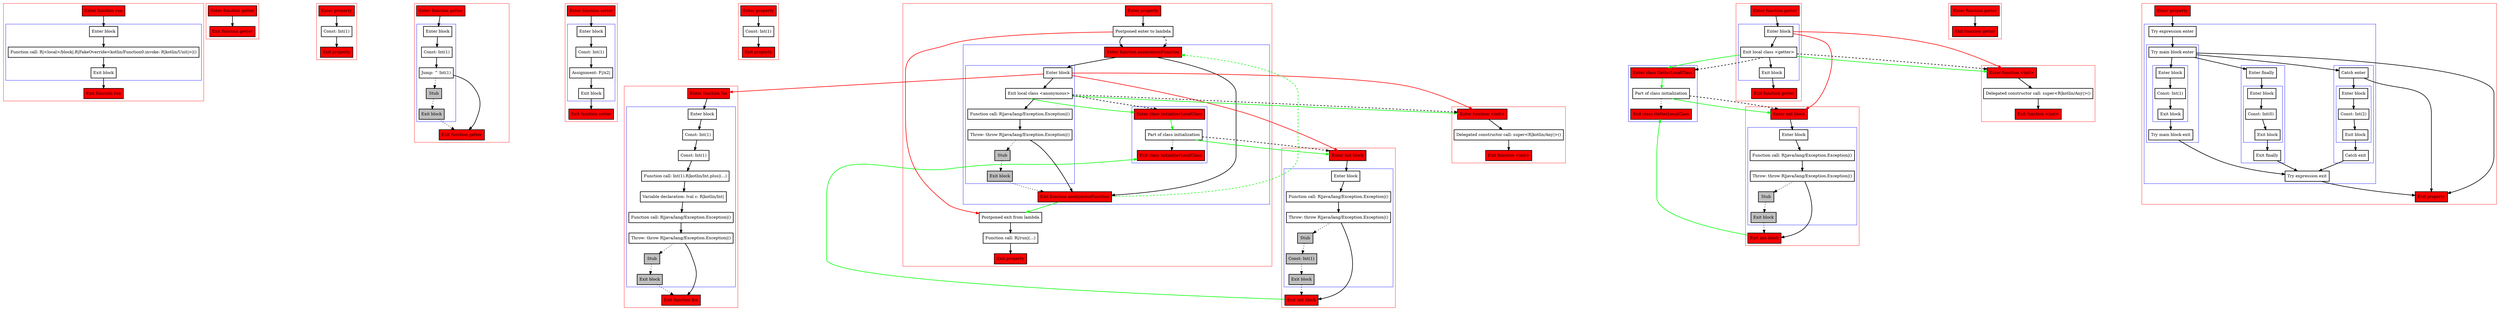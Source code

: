 digraph propertiesAndInitBlocks_kt {
    graph [nodesep=3]
    node [shape=box penwidth=2]
    edge [penwidth=2]

    subgraph cluster_0 {
        color=red
        0 [label="Enter function run" style="filled" fillcolor=red];
        subgraph cluster_1 {
            color=blue
            1 [label="Enter block"];
            2 [label="Function call: R|<local>/block|.R|FakeOverride<kotlin/Function0.invoke: R|kotlin/Unit|>|()"];
            3 [label="Exit block"];
        }
        4 [label="Exit function run" style="filled" fillcolor=red];
    }
    0 -> {1};
    1 -> {2};
    2 -> {3};
    3 -> {4};

    subgraph cluster_2 {
        color=red
        5 [label="Enter function getter" style="filled" fillcolor=red];
        6 [label="Exit function getter" style="filled" fillcolor=red];
    }
    5 -> {6};

    subgraph cluster_3 {
        color=red
        7 [label="Enter property" style="filled" fillcolor=red];
        8 [label="Const: Int(1)"];
        9 [label="Exit property" style="filled" fillcolor=red];
    }
    7 -> {8};
    8 -> {9};

    subgraph cluster_4 {
        color=red
        10 [label="Enter function getter" style="filled" fillcolor=red];
        subgraph cluster_5 {
            color=blue
            11 [label="Enter block"];
            12 [label="Const: Int(1)"];
            13 [label="Jump: ^ Int(1)"];
            14 [label="Stub" style="filled" fillcolor=gray];
            15 [label="Exit block" style="filled" fillcolor=gray];
        }
        16 [label="Exit function getter" style="filled" fillcolor=red];
    }
    10 -> {11};
    11 -> {12};
    12 -> {13};
    13 -> {16};
    13 -> {14} [style=dotted];
    14 -> {15} [style=dotted];
    15 -> {16} [style=dotted];

    subgraph cluster_6 {
        color=red
        17 [label="Enter function setter" style="filled" fillcolor=red];
        subgraph cluster_7 {
            color=blue
            18 [label="Enter block"];
            19 [label="Const: Int(1)"];
            20 [label="Assignment: F|/x2|"];
            21 [label="Exit block"];
        }
        22 [label="Exit function setter" style="filled" fillcolor=red];
    }
    17 -> {18};
    18 -> {19};
    19 -> {20};
    20 -> {21};
    21 -> {22};

    subgraph cluster_8 {
        color=red
        23 [label="Enter property" style="filled" fillcolor=red];
        24 [label="Const: Int(1)"];
        25 [label="Exit property" style="filled" fillcolor=red];
    }
    23 -> {24};
    24 -> {25};

    subgraph cluster_9 {
        color=red
        37 [label="Enter function foo" style="filled" fillcolor=red];
        subgraph cluster_10 {
            color=blue
            38 [label="Enter block"];
            39 [label="Const: Int(1)"];
            40 [label="Const: Int(1)"];
            41 [label="Function call: Int(1).R|kotlin/Int.plus|(...)"];
            42 [label="Variable declaration: lval c: R|kotlin/Int|"];
            43 [label="Function call: R|java/lang/Exception.Exception|()"];
            44 [label="Throw: throw R|java/lang/Exception.Exception|()"];
            45 [label="Stub" style="filled" fillcolor=gray];
            46 [label="Exit block" style="filled" fillcolor=gray];
        }
        47 [label="Exit function foo" style="filled" fillcolor=red];
    }
    37 -> {38};
    38 -> {39};
    39 -> {40};
    40 -> {41};
    41 -> {42};
    42 -> {43};
    43 -> {44};
    44 -> {47};
    44 -> {45} [style=dotted];
    45 -> {46} [style=dotted];
    46 -> {47} [style=dotted];

    subgraph cluster_11 {
        color=red
        48 [label="Enter function <init>" style="filled" fillcolor=red];
        49 [label="Delegated constructor call: super<R|kotlin/Any|>()"];
        50 [label="Exit function <init>" style="filled" fillcolor=red];
    }
    48 -> {49};
    49 -> {50};

    subgraph cluster_12 {
        color=red
        51 [label="Enter init block" style="filled" fillcolor=red];
        subgraph cluster_13 {
            color=blue
            52 [label="Enter block"];
            53 [label="Function call: R|java/lang/Exception.Exception|()"];
            54 [label="Throw: throw R|java/lang/Exception.Exception|()"];
            55 [label="Stub" style="filled" fillcolor=gray];
            56 [label="Const: Int(1)" style="filled" fillcolor=gray];
            57 [label="Exit block" style="filled" fillcolor=gray];
        }
        58 [label="Exit init block" style="filled" fillcolor=red];
    }
    51 -> {52};
    52 -> {53};
    53 -> {54};
    54 -> {58};
    54 -> {55} [style=dotted];
    55 -> {56} [style=dotted];
    56 -> {57} [style=dotted];
    57 -> {58} [style=dotted];
    58 -> {36} [color=green];

    subgraph cluster_14 {
        color=red
        59 [label="Enter function getter" style="filled" fillcolor=red];
        subgraph cluster_15 {
            color=blue
            60 [label="Enter block"];
            61 [label="Exit local class <getter>"];
            62 [label="Exit block"];
        }
        63 [label="Exit function getter" style="filled" fillcolor=red];
    }
    subgraph cluster_16 {
        color=blue
        64 [label="Enter class GetterLocalClass" style="filled" fillcolor=red];
        65 [label="Part of class initialization"];
        66 [label="Exit class GetterLocalClass" style="filled" fillcolor=red];
    }
    59 -> {60};
    60 -> {61};
    60 -> {67 70} [color=red];
    61 -> {62};
    61 -> {67 64} [color=green];
    61 -> {67 64} [style=dashed];
    62 -> {63};
    64 -> {65} [color=green];
    65 -> {66} [style=dotted];
    65 -> {70} [color=green];
    65 -> {70} [style=dashed];

    subgraph cluster_17 {
        color=red
        67 [label="Enter function <init>" style="filled" fillcolor=red];
        68 [label="Delegated constructor call: super<R|kotlin/Any|>()"];
        69 [label="Exit function <init>" style="filled" fillcolor=red];
    }
    67 -> {68};
    68 -> {69};

    subgraph cluster_18 {
        color=red
        70 [label="Enter init block" style="filled" fillcolor=red];
        subgraph cluster_19 {
            color=blue
            71 [label="Enter block"];
            72 [label="Function call: R|java/lang/Exception.Exception|()"];
            73 [label="Throw: throw R|java/lang/Exception.Exception|()"];
            74 [label="Stub" style="filled" fillcolor=gray];
            75 [label="Exit block" style="filled" fillcolor=gray];
        }
        76 [label="Exit init block" style="filled" fillcolor=red];
    }
    70 -> {71};
    71 -> {72};
    72 -> {73};
    73 -> {76};
    73 -> {74} [style=dotted];
    74 -> {75} [style=dotted];
    75 -> {76} [style=dotted];
    76 -> {66} [color=green];

    subgraph cluster_20 {
        color=red
        77 [label="Enter property" style="filled" fillcolor=red];
        78 [label="Postponed enter to lambda"];
        subgraph cluster_21 {
            color=blue
            26 [label="Enter function anonymousFunction" style="filled" fillcolor=red];
            subgraph cluster_22 {
                color=blue
                27 [label="Enter block"];
                28 [label="Exit local class <anonymous>"];
                29 [label="Function call: R|java/lang/Exception.Exception|()"];
                30 [label="Throw: throw R|java/lang/Exception.Exception|()"];
                31 [label="Stub" style="filled" fillcolor=gray];
                32 [label="Exit block" style="filled" fillcolor=gray];
            }
            subgraph cluster_23 {
                color=blue
                34 [label="Enter class InitializerLocalClass" style="filled" fillcolor=red];
                35 [label="Part of class initialization"];
                36 [label="Exit class InitializerLocalClass" style="filled" fillcolor=red];
            }
            33 [label="Exit function anonymousFunction" style="filled" fillcolor=red];
        }
        79 [label="Postponed exit from lambda"];
        80 [label="Function call: R|/run|(...)"];
        81 [label="Exit property" style="filled" fillcolor=red];
    }
    77 -> {78};
    78 -> {26};
    78 -> {79} [color=red];
    78 -> {26} [style=dashed];
    79 -> {80};
    80 -> {81};
    26 -> {33 27};
    27 -> {28};
    27 -> {37 48 51} [color=red];
    28 -> {29};
    28 -> {48 34} [color=green];
    28 -> {48 34} [style=dashed];
    29 -> {30};
    30 -> {33};
    30 -> {31} [style=dotted];
    31 -> {32} [style=dotted];
    32 -> {33} [style=dotted];
    33 -> {79} [color=green];
    33 -> {26} [color=green style=dashed];
    34 -> {35} [color=green];
    35 -> {36} [style=dotted];
    35 -> {51} [color=green];
    35 -> {51} [style=dashed];

    subgraph cluster_24 {
        color=red
        82 [label="Enter function getter" style="filled" fillcolor=red];
        83 [label="Exit function getter" style="filled" fillcolor=red];
    }
    82 -> {83};

    subgraph cluster_25 {
        color=red
        84 [label="Enter property" style="filled" fillcolor=red];
        subgraph cluster_26 {
            color=blue
            85 [label="Try expression enter"];
            subgraph cluster_27 {
                color=blue
                86 [label="Try main block enter"];
                subgraph cluster_28 {
                    color=blue
                    87 [label="Enter block"];
                    88 [label="Const: Int(1)"];
                    89 [label="Exit block"];
                }
                90 [label="Try main block exit"];
            }
            subgraph cluster_29 {
                color=blue
                91 [label="Enter finally"];
                subgraph cluster_30 {
                    color=blue
                    92 [label="Enter block"];
                    93 [label="Const: Int(0)"];
                    94 [label="Exit block"];
                }
                95 [label="Exit finally"];
            }
            subgraph cluster_31 {
                color=blue
                96 [label="Catch enter"];
                subgraph cluster_32 {
                    color=blue
                    97 [label="Enter block"];
                    98 [label="Const: Int(2)"];
                    99 [label="Exit block"];
                }
                100 [label="Catch exit"];
            }
            101 [label="Try expression exit"];
        }
        102 [label="Exit property" style="filled" fillcolor=red];
    }
    84 -> {85};
    85 -> {86};
    86 -> {102 96 91 87};
    87 -> {88};
    88 -> {89};
    89 -> {90};
    90 -> {101};
    91 -> {92};
    92 -> {93};
    93 -> {94};
    94 -> {95};
    95 -> {101};
    96 -> {102 97};
    97 -> {98};
    98 -> {99};
    99 -> {100};
    100 -> {101};
    101 -> {102};

}
